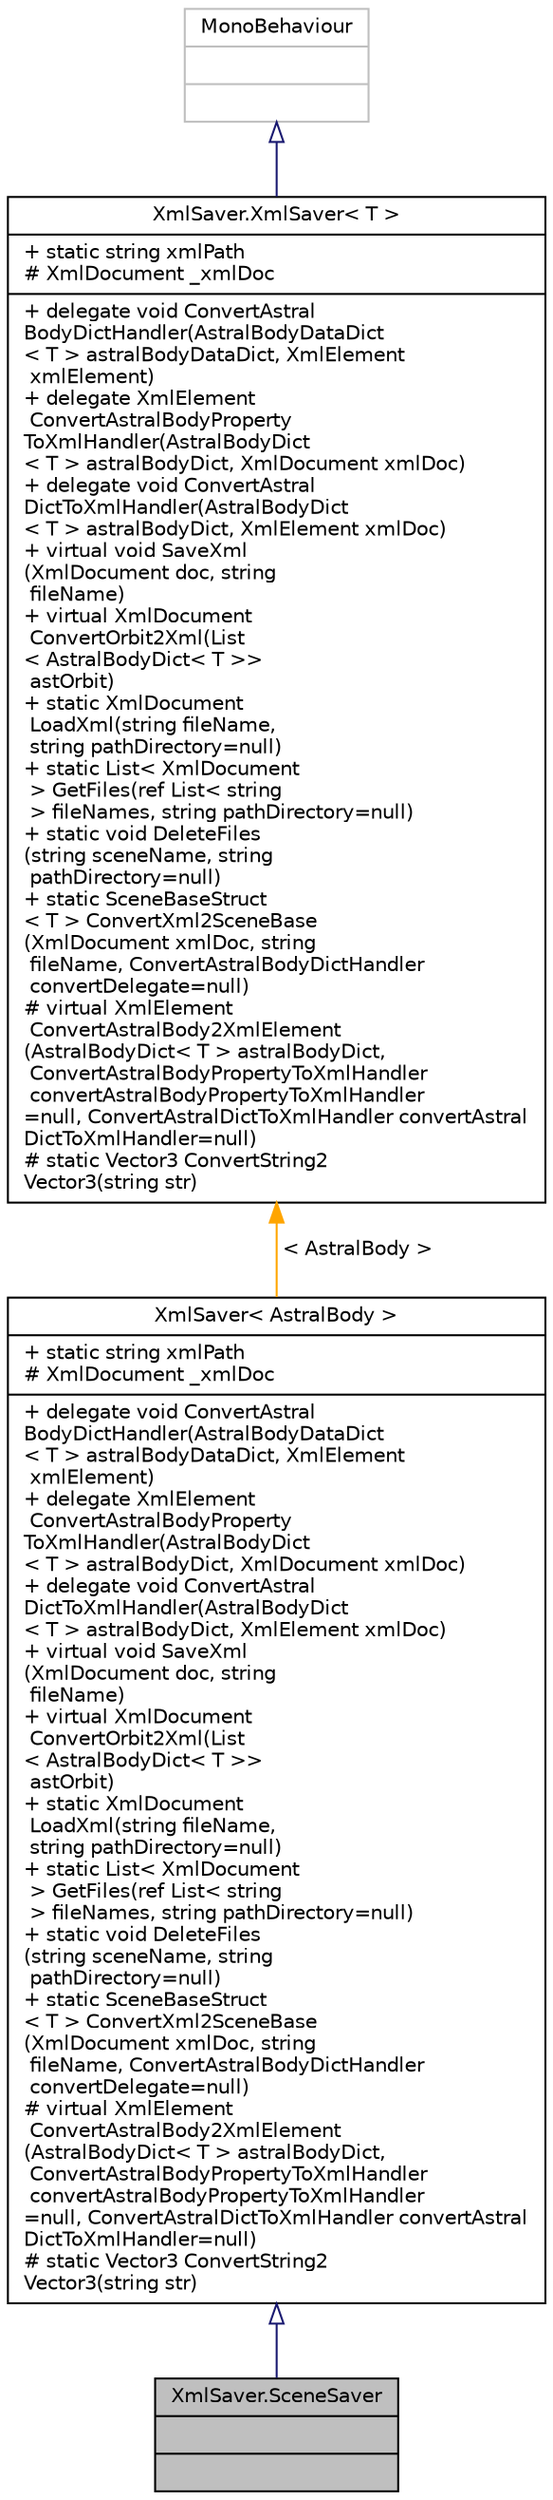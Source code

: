 digraph "XmlSaver.SceneSaver"
{
 // INTERACTIVE_SVG=YES
 // LATEX_PDF_SIZE
  edge [fontname="Helvetica",fontsize="10",labelfontname="Helvetica",labelfontsize="10"];
  node [fontname="Helvetica",fontsize="10",shape=record];
  Node1 [label="{XmlSaver.SceneSaver\n||}",height=0.2,width=0.4,color="black", fillcolor="grey75", style="filled", fontcolor="black",tooltip="场景保存"];
  Node2 -> Node1 [dir="back",color="midnightblue",fontsize="10",style="solid",arrowtail="onormal",fontname="Helvetica"];
  Node2 [label="{XmlSaver\< AstralBody \>\n|+ static string xmlPath\l# XmlDocument _xmlDoc\l|+ delegate void ConvertAstral\lBodyDictHandler(AstralBodyDataDict\l\< T \> astralBodyDataDict, XmlElement\l xmlElement)\l+ delegate XmlElement\l ConvertAstralBodyProperty\lToXmlHandler(AstralBodyDict\l\< T \> astralBodyDict, XmlDocument xmlDoc)\l+ delegate void ConvertAstral\lDictToXmlHandler(AstralBodyDict\l\< T \> astralBodyDict, XmlElement xmlDoc)\l+ virtual void SaveXml\l(XmlDocument doc, string\l fileName)\l+ virtual XmlDocument\l ConvertOrbit2Xml(List\l\< AstralBodyDict\< T \>\>\l astOrbit)\l+ static XmlDocument\l LoadXml(string fileName,\l string pathDirectory=null)\l+ static List\< XmlDocument\l \> GetFiles(ref List\< string\l \> fileNames, string pathDirectory=null)\l+ static void DeleteFiles\l(string sceneName, string\l pathDirectory=null)\l+ static SceneBaseStruct\l\< T \> ConvertXml2SceneBase\l(XmlDocument xmlDoc, string\l fileName, ConvertAstralBodyDictHandler\l convertDelegate=null)\l# virtual XmlElement\l ConvertAstralBody2XmlElement\l(AstralBodyDict\< T \> astralBodyDict,\l ConvertAstralBodyPropertyToXmlHandler\l convertAstralBodyPropertyToXmlHandler\l=null, ConvertAstralDictToXmlHandler convertAstral\lDictToXmlHandler=null)\l# static Vector3 ConvertString2\lVector3(string str)\l}",height=0.2,width=0.4,color="black", fillcolor="white", style="filled",URL="$class_xml_saver_1_1_xml_saver.html",tooltip=" "];
  Node3 -> Node2 [dir="back",color="orange",fontsize="10",style="solid",label=" \< AstralBody \>" ,fontname="Helvetica"];
  Node3 [label="{XmlSaver.XmlSaver\< T \>\n|+ static string xmlPath\l# XmlDocument _xmlDoc\l|+ delegate void ConvertAstral\lBodyDictHandler(AstralBodyDataDict\l\< T \> astralBodyDataDict, XmlElement\l xmlElement)\l+ delegate XmlElement\l ConvertAstralBodyProperty\lToXmlHandler(AstralBodyDict\l\< T \> astralBodyDict, XmlDocument xmlDoc)\l+ delegate void ConvertAstral\lDictToXmlHandler(AstralBodyDict\l\< T \> astralBodyDict, XmlElement xmlDoc)\l+ virtual void SaveXml\l(XmlDocument doc, string\l fileName)\l+ virtual XmlDocument\l ConvertOrbit2Xml(List\l\< AstralBodyDict\< T \>\>\l astOrbit)\l+ static XmlDocument\l LoadXml(string fileName,\l string pathDirectory=null)\l+ static List\< XmlDocument\l \> GetFiles(ref List\< string\l \> fileNames, string pathDirectory=null)\l+ static void DeleteFiles\l(string sceneName, string\l pathDirectory=null)\l+ static SceneBaseStruct\l\< T \> ConvertXml2SceneBase\l(XmlDocument xmlDoc, string\l fileName, ConvertAstralBodyDictHandler\l convertDelegate=null)\l# virtual XmlElement\l ConvertAstralBody2XmlElement\l(AstralBodyDict\< T \> astralBodyDict,\l ConvertAstralBodyPropertyToXmlHandler\l convertAstralBodyPropertyToXmlHandler\l=null, ConvertAstralDictToXmlHandler convertAstral\lDictToXmlHandler=null)\l# static Vector3 ConvertString2\lVector3(string str)\l}",height=0.2,width=0.4,color="black", fillcolor="white", style="filled",URL="$class_xml_saver_1_1_xml_saver.html",tooltip="存档保存"];
  Node4 -> Node3 [dir="back",color="midnightblue",fontsize="10",style="solid",arrowtail="onormal",fontname="Helvetica"];
  Node4 [label="{MonoBehaviour\n||}",height=0.2,width=0.4,color="grey75", fillcolor="white", style="filled",tooltip=" "];
}
